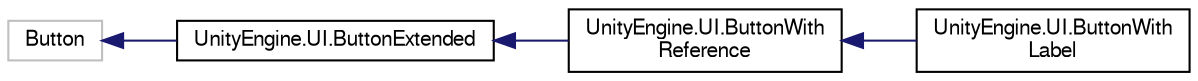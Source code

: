 digraph "Graphical Class Hierarchy"
{
  edge [fontname="FreeSans",fontsize="10",labelfontname="FreeSans",labelfontsize="10"];
  node [fontname="FreeSans",fontsize="10",shape=record];
  rankdir="LR";
  Node1 [label="Button",height=0.2,width=0.4,color="grey75", fillcolor="white", style="filled"];
  Node1 -> Node2 [dir="back",color="midnightblue",fontsize="10",style="solid",fontname="FreeSans"];
  Node2 [label="UnityEngine.UI.ButtonExtended",height=0.2,width=0.4,color="black", fillcolor="white", style="filled",URL="$class_unity_engine_1_1_u_i_1_1_button_extended.html"];
  Node2 -> Node3 [dir="back",color="midnightblue",fontsize="10",style="solid",fontname="FreeSans"];
  Node3 [label="UnityEngine.UI.ButtonWith\lReference",height=0.2,width=0.4,color="black", fillcolor="white", style="filled",URL="$class_unity_engine_1_1_u_i_1_1_button_with_reference.html"];
  Node3 -> Node4 [dir="back",color="midnightblue",fontsize="10",style="solid",fontname="FreeSans"];
  Node4 [label="UnityEngine.UI.ButtonWith\lLabel",height=0.2,width=0.4,color="black", fillcolor="white", style="filled",URL="$class_unity_engine_1_1_u_i_1_1_button_with_label.html"];
}
